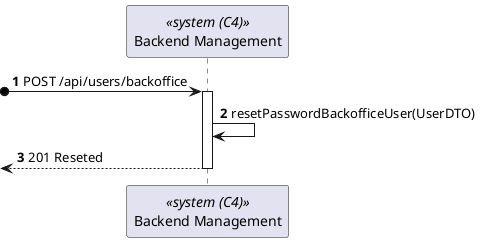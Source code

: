 @startuml

autonumber
participant SYS as "Backend Management" <<system (C4)>>

?o-> SYS : POST /api/users/backoffice
activate SYS

SYS -> SYS : resetPasswordBackofficeUser(UserDTO)
<-- SYS : 201 Reseted
deactivate SYS


@enduml